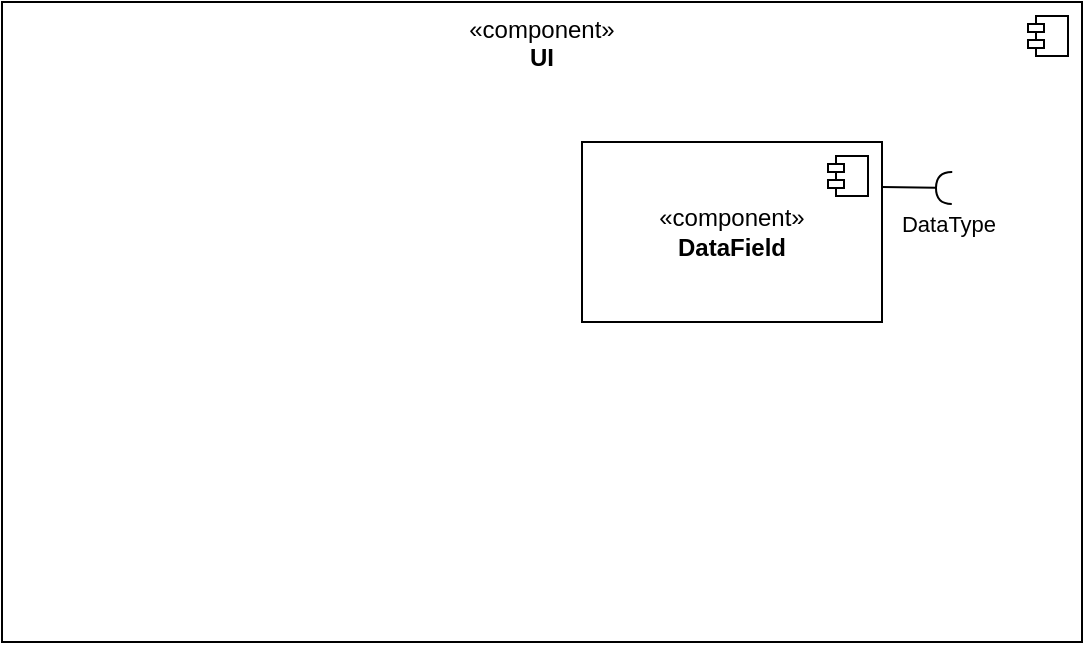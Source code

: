 <mxfile version="22.1.5" type="device">
  <diagram name="Page-1" id="2GO6flcjruMHqw1jbpVg">
    <mxGraphModel dx="1050" dy="574" grid="1" gridSize="10" guides="1" tooltips="1" connect="1" arrows="1" fold="1" page="1" pageScale="1" pageWidth="1100" pageHeight="850" math="0" shadow="0">
      <root>
        <mxCell id="0" />
        <mxCell id="1" parent="0" />
        <mxCell id="JcRKv-q51x_LgkjwrklQ-1" value="«component»&lt;br&gt;&lt;b&gt;UI&lt;/b&gt;" style="html=1;dropTarget=0;whiteSpace=wrap;verticalAlign=top;" vertex="1" parent="1">
          <mxGeometry x="270" y="180" width="540" height="320" as="geometry" />
        </mxCell>
        <mxCell id="JcRKv-q51x_LgkjwrklQ-2" value="" style="shape=module;jettyWidth=8;jettyHeight=4;" vertex="1" parent="JcRKv-q51x_LgkjwrklQ-1">
          <mxGeometry x="1" width="20" height="20" relative="1" as="geometry">
            <mxPoint x="-27" y="7" as="offset" />
          </mxGeometry>
        </mxCell>
        <mxCell id="JcRKv-q51x_LgkjwrklQ-3" value="«component»&lt;br&gt;&lt;b&gt;DataField&lt;/b&gt;" style="html=1;dropTarget=0;whiteSpace=wrap;" vertex="1" parent="1">
          <mxGeometry x="560" y="250" width="150" height="90" as="geometry" />
        </mxCell>
        <mxCell id="JcRKv-q51x_LgkjwrklQ-4" value="" style="shape=module;jettyWidth=8;jettyHeight=4;" vertex="1" parent="JcRKv-q51x_LgkjwrklQ-3">
          <mxGeometry x="1" width="20" height="20" relative="1" as="geometry">
            <mxPoint x="-27" y="7" as="offset" />
          </mxGeometry>
        </mxCell>
        <mxCell id="JcRKv-q51x_LgkjwrklQ-5" value="" style="rounded=0;orthogonalLoop=1;jettySize=auto;html=1;endArrow=halfCircle;endFill=0;endSize=6;strokeWidth=1;sketch=0;fontSize=12;curved=1;exitX=1;exitY=0.25;exitDx=0;exitDy=0;" edge="1" parent="1" source="JcRKv-q51x_LgkjwrklQ-3">
          <mxGeometry relative="1" as="geometry">
            <mxPoint x="730" y="290" as="sourcePoint" />
            <mxPoint x="745" y="273" as="targetPoint" />
          </mxGeometry>
        </mxCell>
        <mxCell id="JcRKv-q51x_LgkjwrklQ-8" value="DataType" style="edgeLabel;html=1;align=center;verticalAlign=middle;resizable=0;points=[];" vertex="1" connectable="0" parent="JcRKv-q51x_LgkjwrklQ-5">
          <mxGeometry x="-0.028" relative="1" as="geometry">
            <mxPoint x="16" y="18" as="offset" />
          </mxGeometry>
        </mxCell>
        <mxCell id="JcRKv-q51x_LgkjwrklQ-6" value="" style="ellipse;whiteSpace=wrap;html=1;align=center;aspect=fixed;fillColor=none;strokeColor=none;resizable=0;perimeter=centerPerimeter;rotatable=0;allowArrows=0;points=[];outlineConnect=1;" vertex="1" parent="1">
          <mxGeometry x="720" y="330" width="10" height="10" as="geometry" />
        </mxCell>
      </root>
    </mxGraphModel>
  </diagram>
</mxfile>
